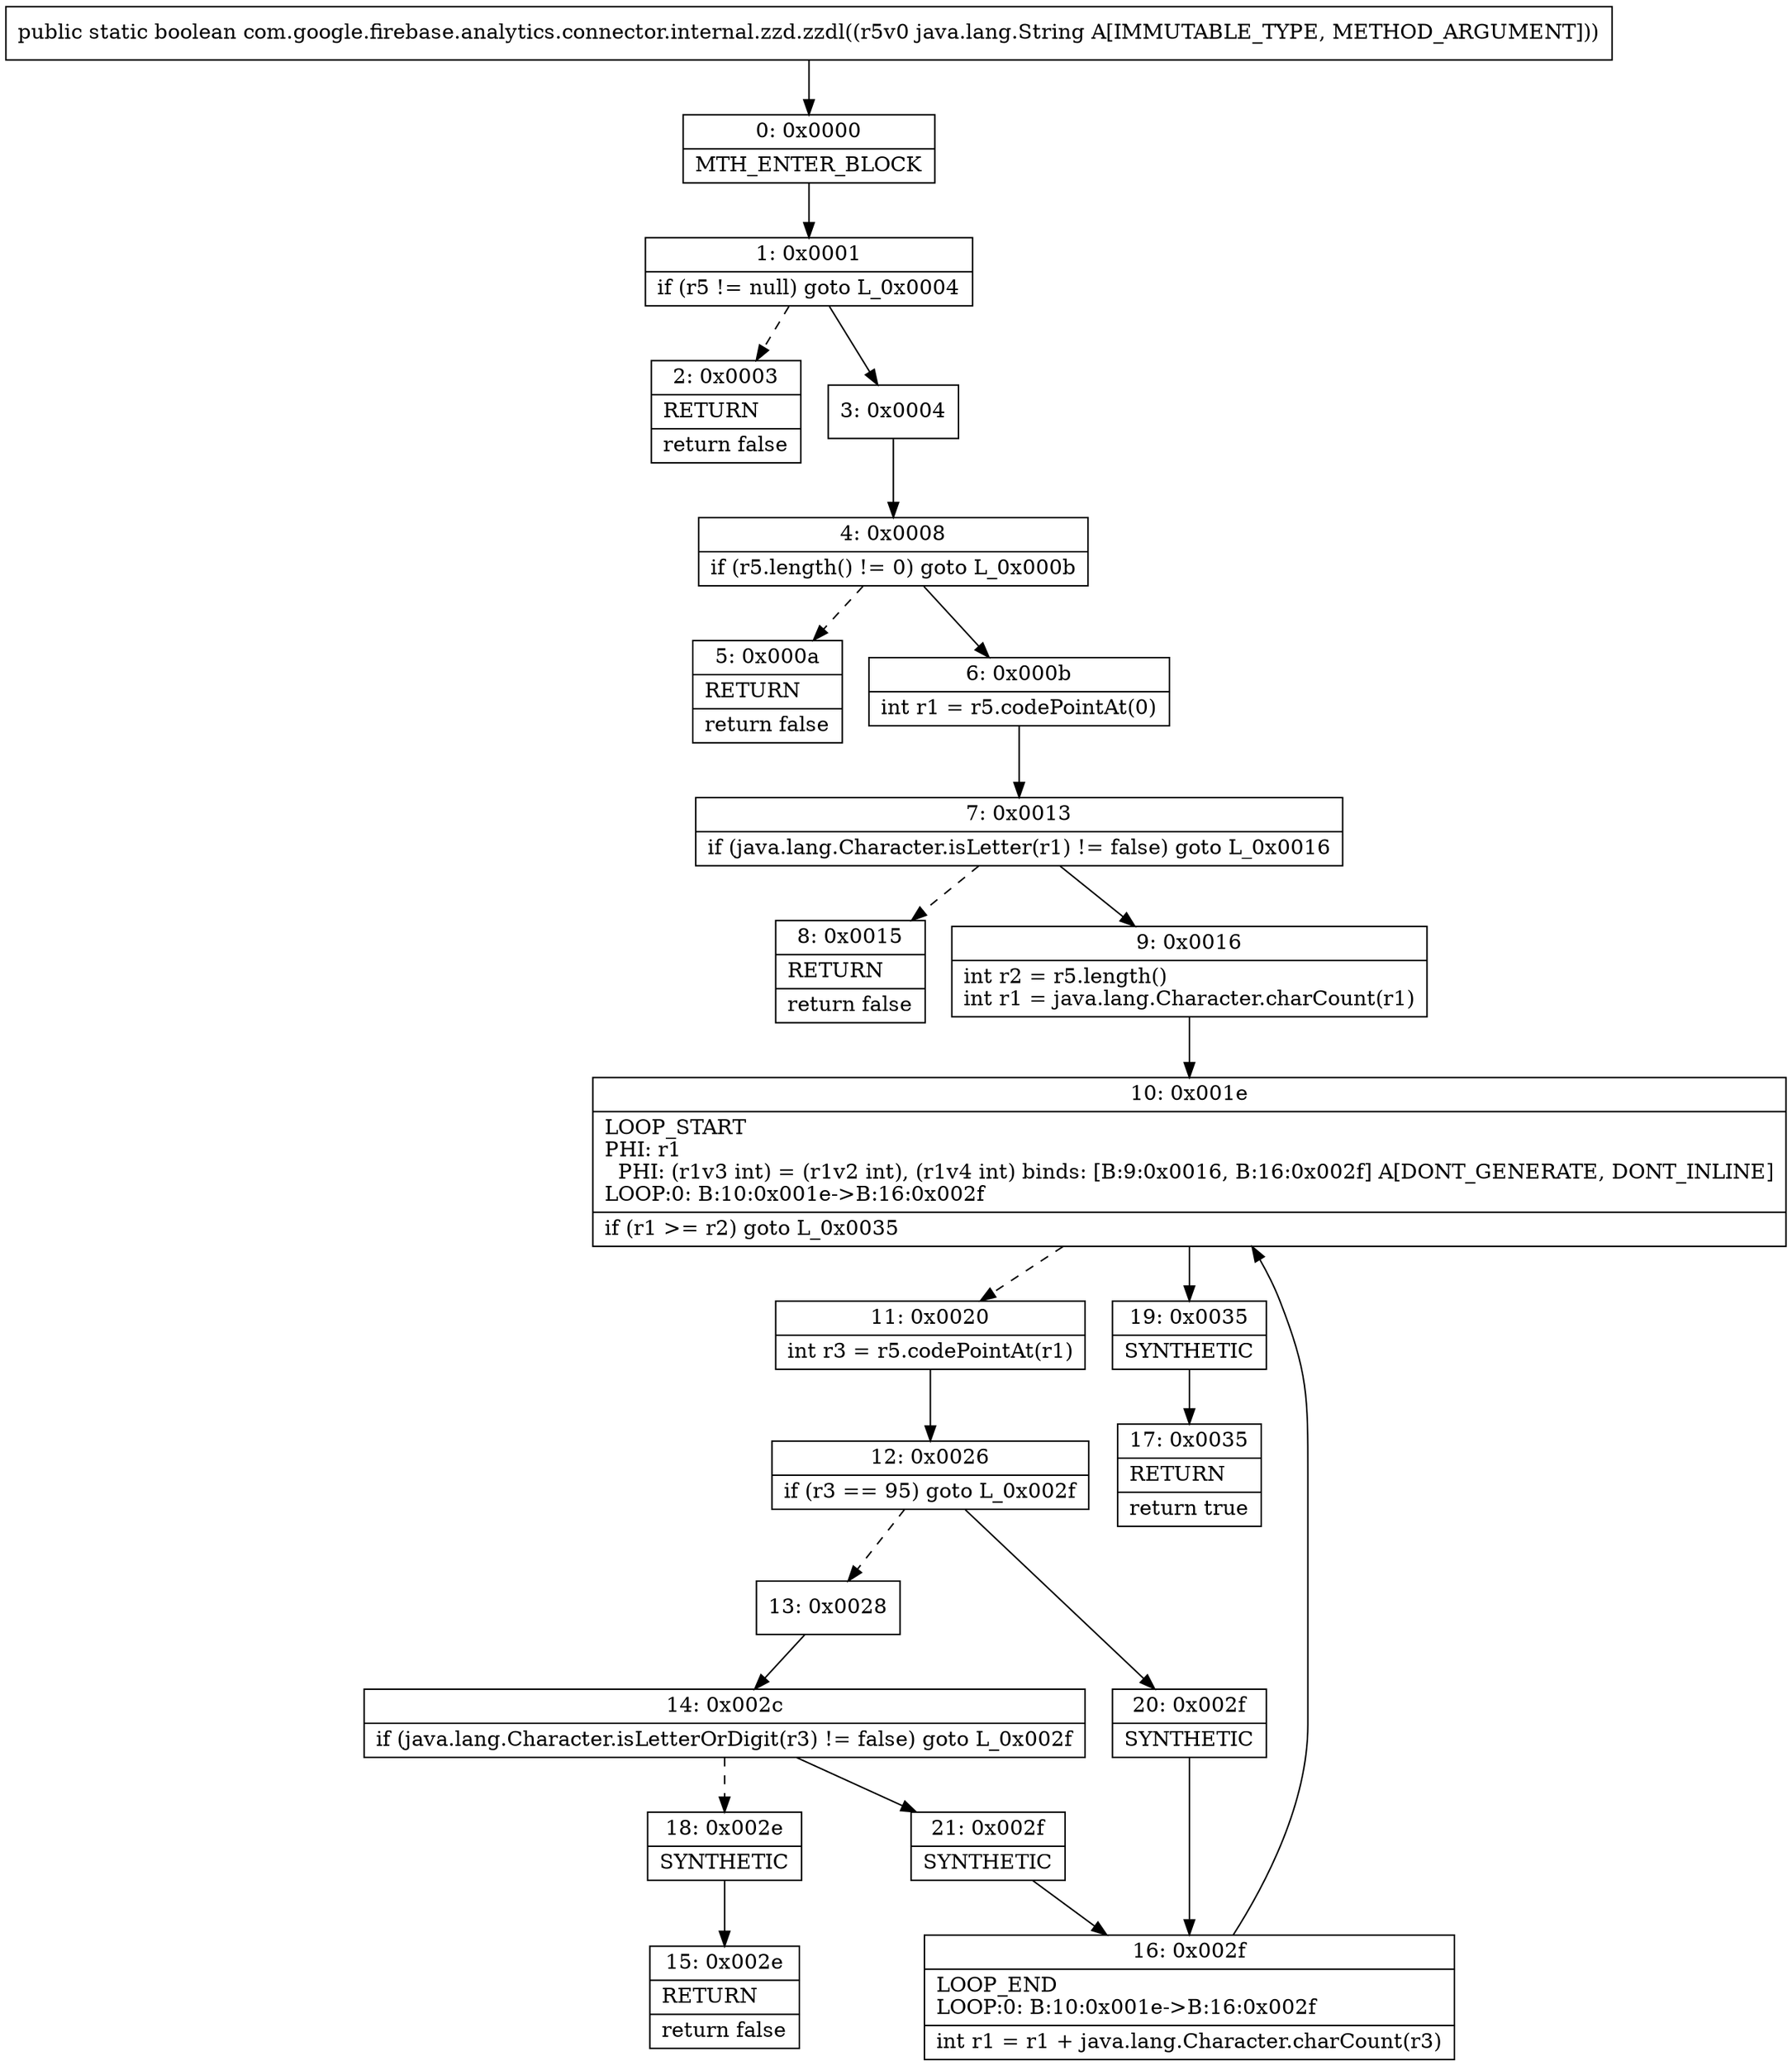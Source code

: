 digraph "CFG forcom.google.firebase.analytics.connector.internal.zzd.zzdl(Ljava\/lang\/String;)Z" {
Node_0 [shape=record,label="{0\:\ 0x0000|MTH_ENTER_BLOCK\l}"];
Node_1 [shape=record,label="{1\:\ 0x0001|if (r5 != null) goto L_0x0004\l}"];
Node_2 [shape=record,label="{2\:\ 0x0003|RETURN\l|return false\l}"];
Node_3 [shape=record,label="{3\:\ 0x0004}"];
Node_4 [shape=record,label="{4\:\ 0x0008|if (r5.length() != 0) goto L_0x000b\l}"];
Node_5 [shape=record,label="{5\:\ 0x000a|RETURN\l|return false\l}"];
Node_6 [shape=record,label="{6\:\ 0x000b|int r1 = r5.codePointAt(0)\l}"];
Node_7 [shape=record,label="{7\:\ 0x0013|if (java.lang.Character.isLetter(r1) != false) goto L_0x0016\l}"];
Node_8 [shape=record,label="{8\:\ 0x0015|RETURN\l|return false\l}"];
Node_9 [shape=record,label="{9\:\ 0x0016|int r2 = r5.length()\lint r1 = java.lang.Character.charCount(r1)\l}"];
Node_10 [shape=record,label="{10\:\ 0x001e|LOOP_START\lPHI: r1 \l  PHI: (r1v3 int) = (r1v2 int), (r1v4 int) binds: [B:9:0x0016, B:16:0x002f] A[DONT_GENERATE, DONT_INLINE]\lLOOP:0: B:10:0x001e\-\>B:16:0x002f\l|if (r1 \>= r2) goto L_0x0035\l}"];
Node_11 [shape=record,label="{11\:\ 0x0020|int r3 = r5.codePointAt(r1)\l}"];
Node_12 [shape=record,label="{12\:\ 0x0026|if (r3 == 95) goto L_0x002f\l}"];
Node_13 [shape=record,label="{13\:\ 0x0028}"];
Node_14 [shape=record,label="{14\:\ 0x002c|if (java.lang.Character.isLetterOrDigit(r3) != false) goto L_0x002f\l}"];
Node_15 [shape=record,label="{15\:\ 0x002e|RETURN\l|return false\l}"];
Node_16 [shape=record,label="{16\:\ 0x002f|LOOP_END\lLOOP:0: B:10:0x001e\-\>B:16:0x002f\l|int r1 = r1 + java.lang.Character.charCount(r3)\l}"];
Node_17 [shape=record,label="{17\:\ 0x0035|RETURN\l|return true\l}"];
Node_18 [shape=record,label="{18\:\ 0x002e|SYNTHETIC\l}"];
Node_19 [shape=record,label="{19\:\ 0x0035|SYNTHETIC\l}"];
Node_20 [shape=record,label="{20\:\ 0x002f|SYNTHETIC\l}"];
Node_21 [shape=record,label="{21\:\ 0x002f|SYNTHETIC\l}"];
MethodNode[shape=record,label="{public static boolean com.google.firebase.analytics.connector.internal.zzd.zzdl((r5v0 java.lang.String A[IMMUTABLE_TYPE, METHOD_ARGUMENT])) }"];
MethodNode -> Node_0;
Node_0 -> Node_1;
Node_1 -> Node_2[style=dashed];
Node_1 -> Node_3;
Node_3 -> Node_4;
Node_4 -> Node_5[style=dashed];
Node_4 -> Node_6;
Node_6 -> Node_7;
Node_7 -> Node_8[style=dashed];
Node_7 -> Node_9;
Node_9 -> Node_10;
Node_10 -> Node_11[style=dashed];
Node_10 -> Node_19;
Node_11 -> Node_12;
Node_12 -> Node_13[style=dashed];
Node_12 -> Node_20;
Node_13 -> Node_14;
Node_14 -> Node_18[style=dashed];
Node_14 -> Node_21;
Node_16 -> Node_10;
Node_18 -> Node_15;
Node_19 -> Node_17;
Node_20 -> Node_16;
Node_21 -> Node_16;
}

